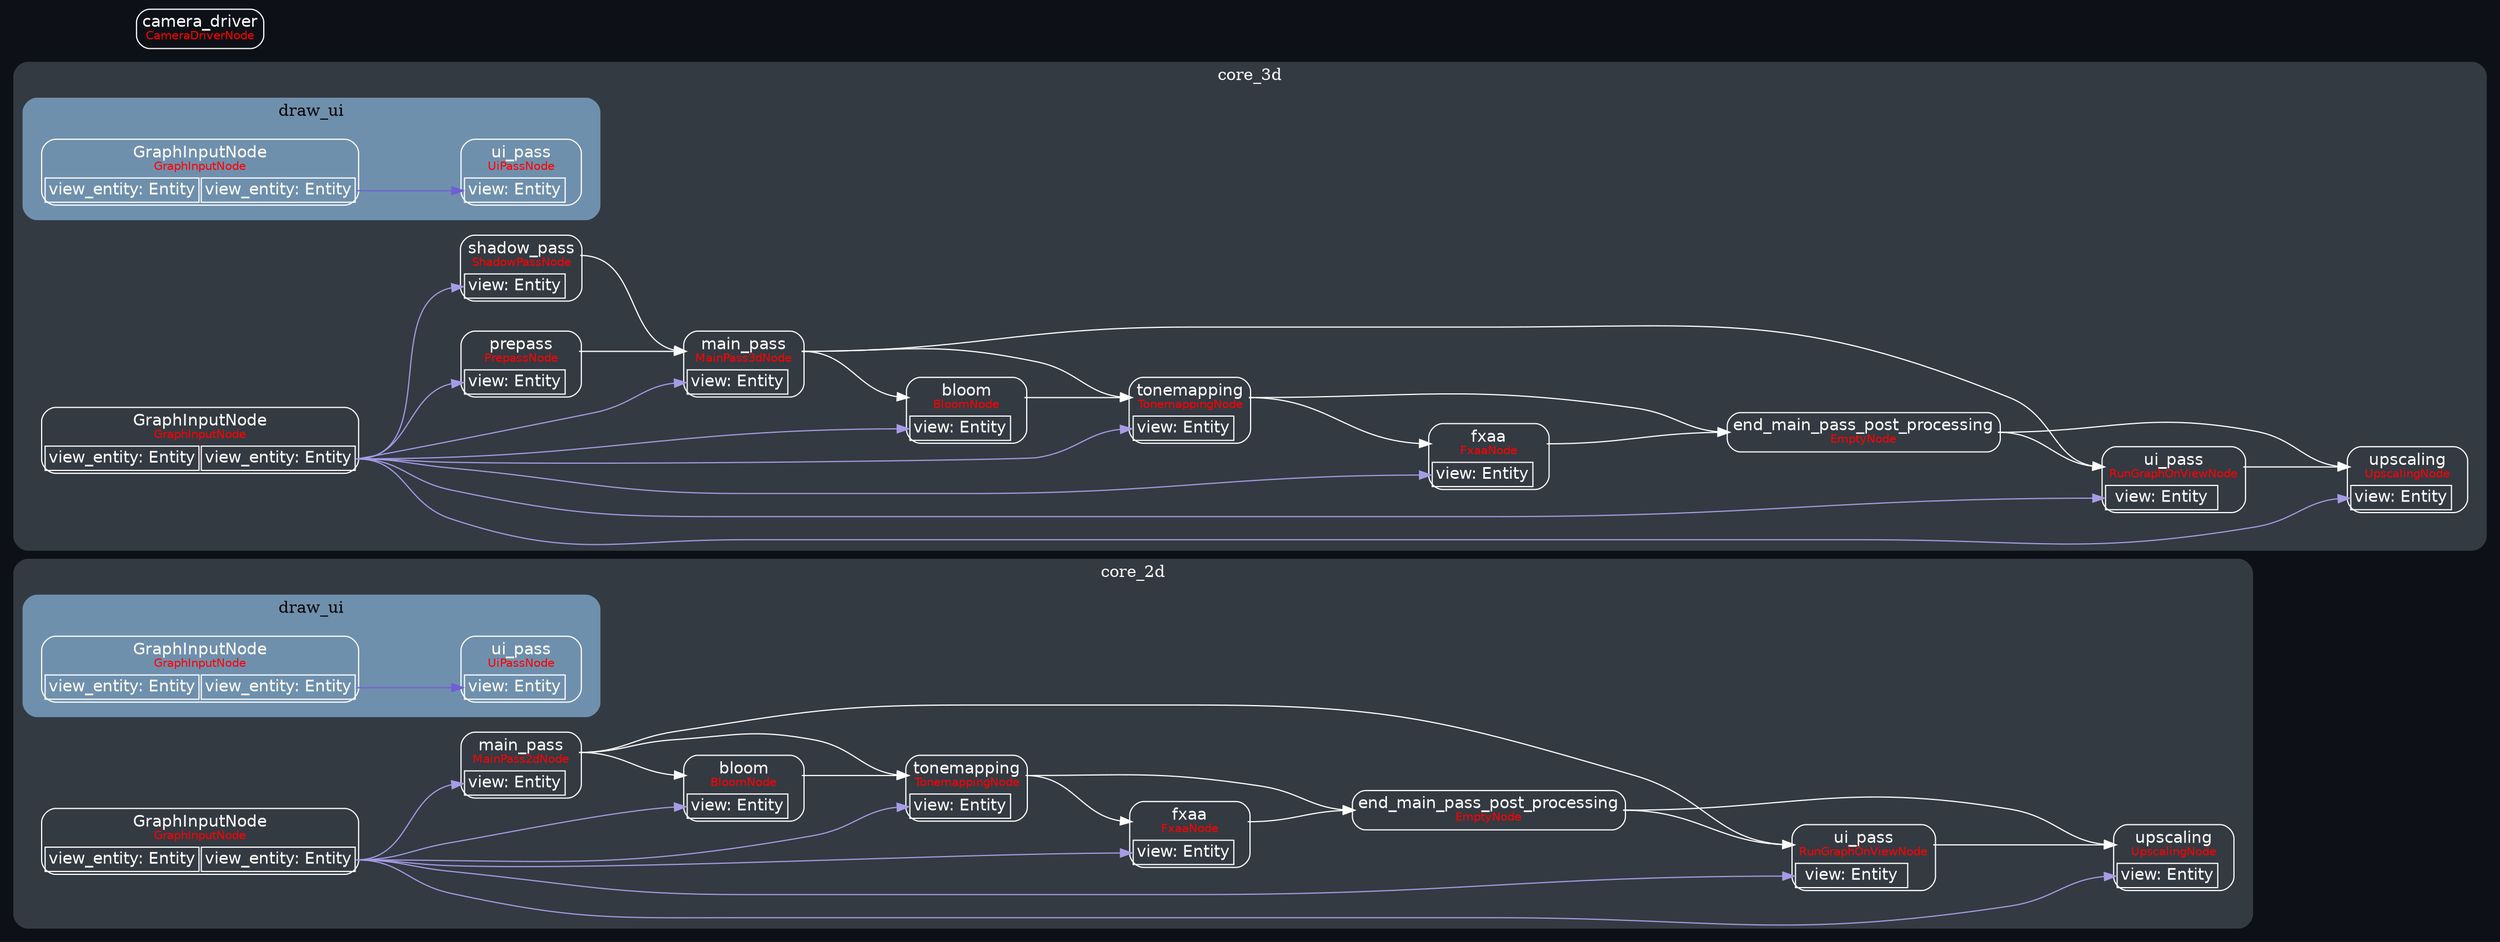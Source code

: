 digraph "RenderGraph" {
	"rankdir"="LR";
	"ranksep"="1.0";
	graph ["bgcolor"="#0d1117"];
	edge ["fontname"="Helvetica", "fontcolor"="white"];
	node ["shape"="plaintext", "fontname"="Helvetica", "fontcolor"="white"];
	subgraph "cluster_core_2d" {
		"label"="core_2d";
		"fontcolor"="red";
		graph ["style"="rounded,filled", "color"="#343a42", "fontcolor"="white"];
		subgraph "cluster_core_2d_draw_ui" {
			"label"="draw_ui";
			"fontcolor"="red";
			graph ["style"="rounded,filled", "color"="#6f90ad", "fontcolor"="black"];
			"_core_2d_draw_ui__core_2d_draw_uiGraphInputNode" ["label"=<<TABLE STYLE="rounded"><TR><TD PORT="title" BORDER="0" COLSPAN="2">GraphInputNode<BR/><FONT COLOR="red" POINT-SIZE="10">GraphInputNode</FONT></TD></TR><TR><TD PORT="in-0">view_entity: Entity</TD><TD PORT="out-0">view_entity: Entity</TD></TR></TABLE>>, "color"="white", "fillcolor"="white"]
			"_core_2d_draw_ui__core_2d_draw_uiui_pass" ["label"=<<TABLE STYLE="rounded"><TR><TD PORT="title" BORDER="0" COLSPAN="2">ui_pass<BR/><FONT COLOR="red" POINT-SIZE="10">UiPassNode</FONT></TD></TR><TR><TD PORT="in-0">view: Entity</TD><TD BORDER="0">&nbsp;</TD></TR></TABLE>>, "color"="white", "fillcolor"="white"]
			"_core_2d_draw_ui__core_2d_draw_uiGraphInputNode":"out-0:e" -> "_core_2d_draw_ui__core_2d_draw_uiui_pass":"in-0:w" ["color"="#715ed6"]
		}
		
		"_core_2d__core_2dbloom" ["label"=<<TABLE STYLE="rounded"><TR><TD PORT="title" BORDER="0" COLSPAN="2">bloom<BR/><FONT COLOR="red" POINT-SIZE="10">BloomNode</FONT></TD></TR><TR><TD PORT="in-0">view: Entity</TD><TD BORDER="0">&nbsp;</TD></TR></TABLE>>, "color"="white", "fillcolor"="white"]
		"_core_2d__core_2dmain_pass" ["label"=<<TABLE STYLE="rounded"><TR><TD PORT="title" BORDER="0" COLSPAN="2">main_pass<BR/><FONT COLOR="red" POINT-SIZE="10">MainPass2dNode</FONT></TD></TR><TR><TD PORT="in-0">view: Entity</TD><TD BORDER="0">&nbsp;</TD></TR></TABLE>>, "color"="white", "fillcolor"="white"]
		"_core_2d__core_2dfxaa" ["label"=<<TABLE STYLE="rounded"><TR><TD PORT="title" BORDER="0" COLSPAN="2">fxaa<BR/><FONT COLOR="red" POINT-SIZE="10">FxaaNode</FONT></TD></TR><TR><TD PORT="in-0">view: Entity</TD><TD BORDER="0">&nbsp;</TD></TR></TABLE>>, "color"="white", "fillcolor"="white"]
		"_core_2d__core_2dtonemapping" ["label"=<<TABLE STYLE="rounded"><TR><TD PORT="title" BORDER="0" COLSPAN="2">tonemapping<BR/><FONT COLOR="red" POINT-SIZE="10">TonemappingNode</FONT></TD></TR><TR><TD PORT="in-0">view: Entity</TD><TD BORDER="0">&nbsp;</TD></TR></TABLE>>, "color"="white", "fillcolor"="white"]
		"_core_2d__core_2dupscaling" ["label"=<<TABLE STYLE="rounded"><TR><TD PORT="title" BORDER="0" COLSPAN="2">upscaling<BR/><FONT COLOR="red" POINT-SIZE="10">UpscalingNode</FONT></TD></TR><TR><TD PORT="in-0">view: Entity</TD><TD BORDER="0">&nbsp;</TD></TR></TABLE>>, "color"="white", "fillcolor"="white"]
		"_core_2d__core_2dGraphInputNode" ["label"=<<TABLE STYLE="rounded"><TR><TD PORT="title" BORDER="0" COLSPAN="2">GraphInputNode<BR/><FONT COLOR="red" POINT-SIZE="10">GraphInputNode</FONT></TD></TR><TR><TD PORT="in-0">view_entity: Entity</TD><TD PORT="out-0">view_entity: Entity</TD></TR></TABLE>>, "color"="white", "fillcolor"="white"]
		"_core_2d__core_2dend_main_pass_post_processing" ["label"=<<TABLE STYLE="rounded"><TR><TD PORT="title" BORDER="0" COLSPAN="2">end_main_pass_post_processing<BR/><FONT COLOR="red" POINT-SIZE="10">EmptyNode</FONT></TD></TR></TABLE>>, "color"="white", "fillcolor"="white"]
		"_core_2d__core_2dui_pass" ["label"=<<TABLE STYLE="rounded"><TR><TD PORT="title" BORDER="0" COLSPAN="2">ui_pass<BR/><FONT COLOR="red" POINT-SIZE="10">RunGraphOnViewNode</FONT></TD></TR><TR><TD PORT="in-0">view: Entity</TD><TD BORDER="0">&nbsp;</TD></TR></TABLE>>, "color"="white", "fillcolor"="white"]
		"_core_2d__core_2dGraphInputNode":"out-0:e" -> "_core_2d__core_2dbloom":"in-0:w" ["color"="#a79be6"]
		"_core_2d__core_2dmain_pass":"title:e" -> "_core_2d__core_2dbloom":"title:w" ["color"="white"]
		"_core_2d__core_2dGraphInputNode":"out-0:e" -> "_core_2d__core_2dmain_pass":"in-0:w" ["color"="#a79be6"]
		"_core_2d__core_2dGraphInputNode":"out-0:e" -> "_core_2d__core_2dfxaa":"in-0:w" ["color"="#a79be6"]
		"_core_2d__core_2dtonemapping":"title:e" -> "_core_2d__core_2dfxaa":"title:w" ["color"="white"]
		"_core_2d__core_2dGraphInputNode":"out-0:e" -> "_core_2d__core_2dtonemapping":"in-0:w" ["color"="#a79be6"]
		"_core_2d__core_2dmain_pass":"title:e" -> "_core_2d__core_2dtonemapping":"title:w" ["color"="white"]
		"_core_2d__core_2dbloom":"title:e" -> "_core_2d__core_2dtonemapping":"title:w" ["color"="white"]
		"_core_2d__core_2dGraphInputNode":"out-0:e" -> "_core_2d__core_2dupscaling":"in-0:w" ["color"="#a79be6"]
		"_core_2d__core_2dend_main_pass_post_processing":"title:e" -> "_core_2d__core_2dupscaling":"title:w" ["color"="white"]
		"_core_2d__core_2dui_pass":"title:e" -> "_core_2d__core_2dupscaling":"title:w" ["color"="white"]
		"_core_2d__core_2dtonemapping":"title:e" -> "_core_2d__core_2dend_main_pass_post_processing":"title:w" ["color"="white"]
		"_core_2d__core_2dfxaa":"title:e" -> "_core_2d__core_2dend_main_pass_post_processing":"title:w" ["color"="white"]
		"_core_2d__core_2dmain_pass":"title:e" -> "_core_2d__core_2dui_pass":"title:w" ["color"="white"]
		"_core_2d__core_2dGraphInputNode":"out-0:e" -> "_core_2d__core_2dui_pass":"in-0:w" ["color"="#a79be6"]
		"_core_2d__core_2dend_main_pass_post_processing":"title:e" -> "_core_2d__core_2dui_pass":"title:w" ["color"="white"]
	}
	
	subgraph "cluster_core_3d" {
		"label"="core_3d";
		"fontcolor"="red";
		graph ["style"="rounded,filled", "color"="#343a42", "fontcolor"="white"];
		subgraph "cluster_core_3d_draw_ui" {
			"label"="draw_ui";
			"fontcolor"="red";
			graph ["style"="rounded,filled", "color"="#6f90ad", "fontcolor"="black"];
			"_core_3d_draw_ui__core_3d_draw_uiGraphInputNode" ["label"=<<TABLE STYLE="rounded"><TR><TD PORT="title" BORDER="0" COLSPAN="2">GraphInputNode<BR/><FONT COLOR="red" POINT-SIZE="10">GraphInputNode</FONT></TD></TR><TR><TD PORT="in-0">view_entity: Entity</TD><TD PORT="out-0">view_entity: Entity</TD></TR></TABLE>>, "color"="white", "fillcolor"="white"]
			"_core_3d_draw_ui__core_3d_draw_uiui_pass" ["label"=<<TABLE STYLE="rounded"><TR><TD PORT="title" BORDER="0" COLSPAN="2">ui_pass<BR/><FONT COLOR="red" POINT-SIZE="10">UiPassNode</FONT></TD></TR><TR><TD PORT="in-0">view: Entity</TD><TD BORDER="0">&nbsp;</TD></TR></TABLE>>, "color"="white", "fillcolor"="white"]
			"_core_3d_draw_ui__core_3d_draw_uiGraphInputNode":"out-0:e" -> "_core_3d_draw_ui__core_3d_draw_uiui_pass":"in-0:w" ["color"="#715ed6"]
		}
		
		"_core_3d__core_3dbloom" ["label"=<<TABLE STYLE="rounded"><TR><TD PORT="title" BORDER="0" COLSPAN="2">bloom<BR/><FONT COLOR="red" POINT-SIZE="10">BloomNode</FONT></TD></TR><TR><TD PORT="in-0">view: Entity</TD><TD BORDER="0">&nbsp;</TD></TR></TABLE>>, "color"="white", "fillcolor"="white"]
		"_core_3d__core_3dmain_pass" ["label"=<<TABLE STYLE="rounded"><TR><TD PORT="title" BORDER="0" COLSPAN="2">main_pass<BR/><FONT COLOR="red" POINT-SIZE="10">MainPass3dNode</FONT></TD></TR><TR><TD PORT="in-0">view: Entity</TD><TD BORDER="0">&nbsp;</TD></TR></TABLE>>, "color"="white", "fillcolor"="white"]
		"_core_3d__core_3dfxaa" ["label"=<<TABLE STYLE="rounded"><TR><TD PORT="title" BORDER="0" COLSPAN="2">fxaa<BR/><FONT COLOR="red" POINT-SIZE="10">FxaaNode</FONT></TD></TR><TR><TD PORT="in-0">view: Entity</TD><TD BORDER="0">&nbsp;</TD></TR></TABLE>>, "color"="white", "fillcolor"="white"]
		"_core_3d__core_3dprepass" ["label"=<<TABLE STYLE="rounded"><TR><TD PORT="title" BORDER="0" COLSPAN="2">prepass<BR/><FONT COLOR="red" POINT-SIZE="10">PrepassNode</FONT></TD></TR><TR><TD PORT="in-0">view: Entity</TD><TD BORDER="0">&nbsp;</TD></TR></TABLE>>, "color"="white", "fillcolor"="white"]
		"_core_3d__core_3dtonemapping" ["label"=<<TABLE STYLE="rounded"><TR><TD PORT="title" BORDER="0" COLSPAN="2">tonemapping<BR/><FONT COLOR="red" POINT-SIZE="10">TonemappingNode</FONT></TD></TR><TR><TD PORT="in-0">view: Entity</TD><TD BORDER="0">&nbsp;</TD></TR></TABLE>>, "color"="white", "fillcolor"="white"]
		"_core_3d__core_3dupscaling" ["label"=<<TABLE STYLE="rounded"><TR><TD PORT="title" BORDER="0" COLSPAN="2">upscaling<BR/><FONT COLOR="red" POINT-SIZE="10">UpscalingNode</FONT></TD></TR><TR><TD PORT="in-0">view: Entity</TD><TD BORDER="0">&nbsp;</TD></TR></TABLE>>, "color"="white", "fillcolor"="white"]
		"_core_3d__core_3dshadow_pass" ["label"=<<TABLE STYLE="rounded"><TR><TD PORT="title" BORDER="0" COLSPAN="2">shadow_pass<BR/><FONT COLOR="red" POINT-SIZE="10">ShadowPassNode</FONT></TD></TR><TR><TD PORT="in-0">view: Entity</TD><TD BORDER="0">&nbsp;</TD></TR></TABLE>>, "color"="white", "fillcolor"="white"]
		"_core_3d__core_3dGraphInputNode" ["label"=<<TABLE STYLE="rounded"><TR><TD PORT="title" BORDER="0" COLSPAN="2">GraphInputNode<BR/><FONT COLOR="red" POINT-SIZE="10">GraphInputNode</FONT></TD></TR><TR><TD PORT="in-0">view_entity: Entity</TD><TD PORT="out-0">view_entity: Entity</TD></TR></TABLE>>, "color"="white", "fillcolor"="white"]
		"_core_3d__core_3dend_main_pass_post_processing" ["label"=<<TABLE STYLE="rounded"><TR><TD PORT="title" BORDER="0" COLSPAN="2">end_main_pass_post_processing<BR/><FONT COLOR="red" POINT-SIZE="10">EmptyNode</FONT></TD></TR></TABLE>>, "color"="white", "fillcolor"="white"]
		"_core_3d__core_3dui_pass" ["label"=<<TABLE STYLE="rounded"><TR><TD PORT="title" BORDER="0" COLSPAN="2">ui_pass<BR/><FONT COLOR="red" POINT-SIZE="10">RunGraphOnViewNode</FONT></TD></TR><TR><TD PORT="in-0">view: Entity</TD><TD BORDER="0">&nbsp;</TD></TR></TABLE>>, "color"="white", "fillcolor"="white"]
		"_core_3d__core_3dGraphInputNode":"out-0:e" -> "_core_3d__core_3dbloom":"in-0:w" ["color"="#a79be6"]
		"_core_3d__core_3dmain_pass":"title:e" -> "_core_3d__core_3dbloom":"title:w" ["color"="white"]
		"_core_3d__core_3dGraphInputNode":"out-0:e" -> "_core_3d__core_3dmain_pass":"in-0:w" ["color"="#a79be6"]
		"_core_3d__core_3dprepass":"title:e" -> "_core_3d__core_3dmain_pass":"title:w" ["color"="white"]
		"_core_3d__core_3dshadow_pass":"title:e" -> "_core_3d__core_3dmain_pass":"title:w" ["color"="white"]
		"_core_3d__core_3dGraphInputNode":"out-0:e" -> "_core_3d__core_3dfxaa":"in-0:w" ["color"="#a79be6"]
		"_core_3d__core_3dtonemapping":"title:e" -> "_core_3d__core_3dfxaa":"title:w" ["color"="white"]
		"_core_3d__core_3dGraphInputNode":"out-0:e" -> "_core_3d__core_3dprepass":"in-0:w" ["color"="#a79be6"]
		"_core_3d__core_3dGraphInputNode":"out-0:e" -> "_core_3d__core_3dtonemapping":"in-0:w" ["color"="#a79be6"]
		"_core_3d__core_3dmain_pass":"title:e" -> "_core_3d__core_3dtonemapping":"title:w" ["color"="white"]
		"_core_3d__core_3dbloom":"title:e" -> "_core_3d__core_3dtonemapping":"title:w" ["color"="white"]
		"_core_3d__core_3dGraphInputNode":"out-0:e" -> "_core_3d__core_3dupscaling":"in-0:w" ["color"="#a79be6"]
		"_core_3d__core_3dend_main_pass_post_processing":"title:e" -> "_core_3d__core_3dupscaling":"title:w" ["color"="white"]
		"_core_3d__core_3dui_pass":"title:e" -> "_core_3d__core_3dupscaling":"title:w" ["color"="white"]
		"_core_3d__core_3dGraphInputNode":"out-0:e" -> "_core_3d__core_3dshadow_pass":"in-0:w" ["color"="#a79be6"]
		"_core_3d__core_3dtonemapping":"title:e" -> "_core_3d__core_3dend_main_pass_post_processing":"title:w" ["color"="white"]
		"_core_3d__core_3dfxaa":"title:e" -> "_core_3d__core_3dend_main_pass_post_processing":"title:w" ["color"="white"]
		"_core_3d__core_3dmain_pass":"title:e" -> "_core_3d__core_3dui_pass":"title:w" ["color"="white"]
		"_core_3d__core_3dend_main_pass_post_processing":"title:e" -> "_core_3d__core_3dui_pass":"title:w" ["color"="white"]
		"_core_3d__core_3dGraphInputNode":"out-0:e" -> "_core_3d__core_3dui_pass":"in-0:w" ["color"="#a79be6"]
	}
	
	"_camera_driver" ["label"=<<TABLE STYLE="rounded"><TR><TD PORT="title" BORDER="0" COLSPAN="2">camera_driver<BR/><FONT COLOR="red" POINT-SIZE="10">CameraDriverNode</FONT></TD></TR></TABLE>>, "color"="white", "fillcolor"="white"]
}
